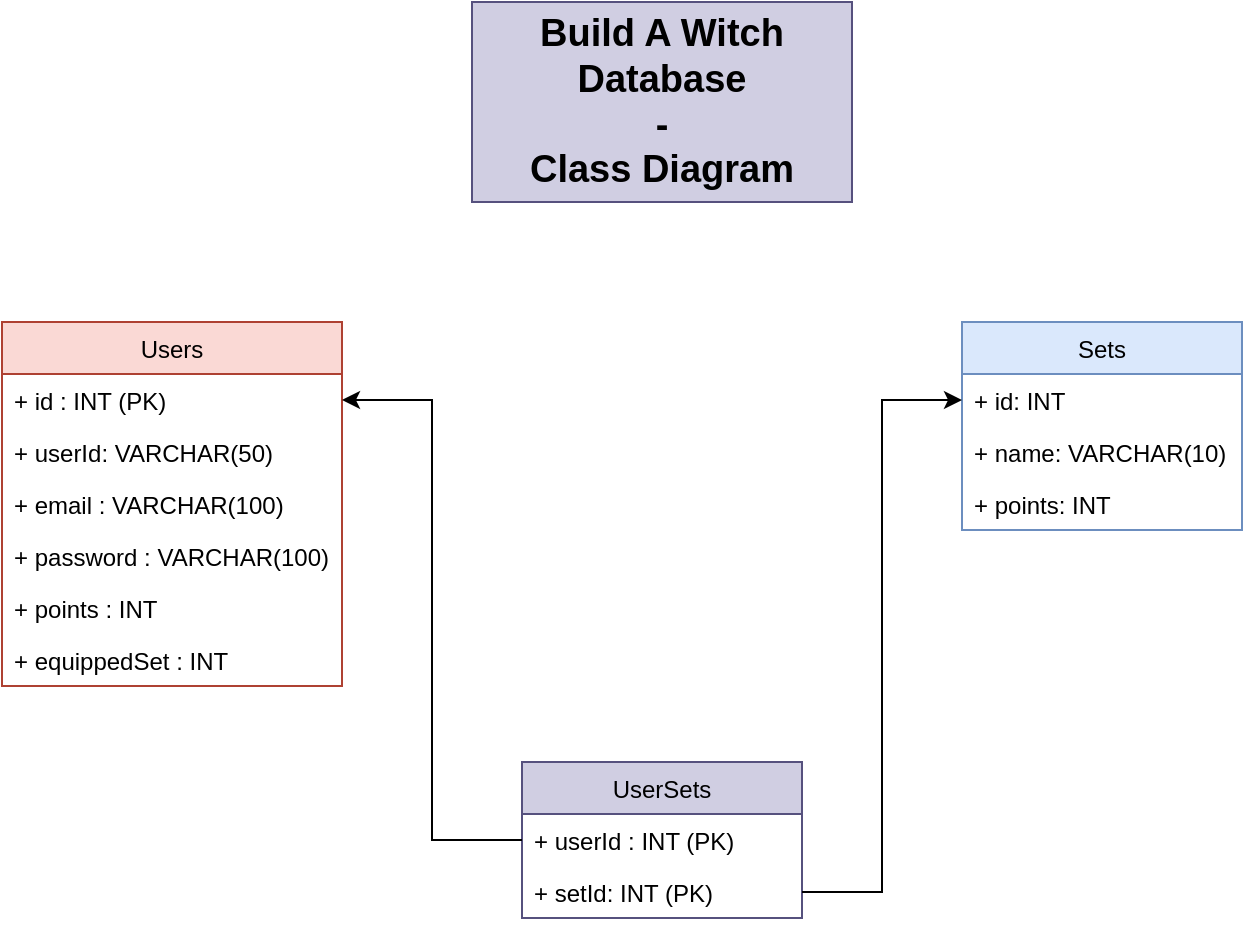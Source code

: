 <mxfile version="14.9.6" type="device"><diagram id="Ja8T1hI7XYtpUEff4BU5" name="Page-1"><mxGraphModel dx="1422" dy="762" grid="1" gridSize="10" guides="1" tooltips="1" connect="1" arrows="1" fold="1" page="1" pageScale="1" pageWidth="1100" pageHeight="850" math="0" shadow="0"><root><mxCell id="0"/><mxCell id="1" parent="0"/><mxCell id="JeAOUYTpmoCKP82P0Jc_-1" value="Users" style="swimlane;fontStyle=0;childLayout=stackLayout;horizontal=1;startSize=26;fillColor=#fad9d5;horizontalStack=0;resizeParent=1;resizeParentMax=0;resizeLast=0;collapsible=1;marginBottom=0;strokeColor=#ae4132;" vertex="1" parent="1"><mxGeometry x="190" y="220" width="170" height="182" as="geometry"/></mxCell><mxCell id="JeAOUYTpmoCKP82P0Jc_-2" value="+ id : INT (PK)" style="text;strokeColor=none;fillColor=none;align=left;verticalAlign=top;spacingLeft=4;spacingRight=4;overflow=hidden;rotatable=0;points=[[0,0.5],[1,0.5]];portConstraint=eastwest;" vertex="1" parent="JeAOUYTpmoCKP82P0Jc_-1"><mxGeometry y="26" width="170" height="26" as="geometry"/></mxCell><mxCell id="JeAOUYTpmoCKP82P0Jc_-3" value="+ userId: VARCHAR(50)" style="text;strokeColor=none;fillColor=none;align=left;verticalAlign=top;spacingLeft=4;spacingRight=4;overflow=hidden;rotatable=0;points=[[0,0.5],[1,0.5]];portConstraint=eastwest;" vertex="1" parent="JeAOUYTpmoCKP82P0Jc_-1"><mxGeometry y="52" width="170" height="26" as="geometry"/></mxCell><mxCell id="JeAOUYTpmoCKP82P0Jc_-4" value="+ email : VARCHAR(100)" style="text;strokeColor=none;fillColor=none;align=left;verticalAlign=top;spacingLeft=4;spacingRight=4;overflow=hidden;rotatable=0;points=[[0,0.5],[1,0.5]];portConstraint=eastwest;" vertex="1" parent="JeAOUYTpmoCKP82P0Jc_-1"><mxGeometry y="78" width="170" height="26" as="geometry"/></mxCell><mxCell id="JeAOUYTpmoCKP82P0Jc_-13" value="+ password : VARCHAR(100)" style="text;strokeColor=none;fillColor=none;align=left;verticalAlign=top;spacingLeft=4;spacingRight=4;overflow=hidden;rotatable=0;points=[[0,0.5],[1,0.5]];portConstraint=eastwest;" vertex="1" parent="JeAOUYTpmoCKP82P0Jc_-1"><mxGeometry y="104" width="170" height="26" as="geometry"/></mxCell><mxCell id="JeAOUYTpmoCKP82P0Jc_-14" value="+ points : INT" style="text;strokeColor=none;fillColor=none;align=left;verticalAlign=top;spacingLeft=4;spacingRight=4;overflow=hidden;rotatable=0;points=[[0,0.5],[1,0.5]];portConstraint=eastwest;" vertex="1" parent="JeAOUYTpmoCKP82P0Jc_-1"><mxGeometry y="130" width="170" height="26" as="geometry"/></mxCell><mxCell id="JeAOUYTpmoCKP82P0Jc_-15" value="+ equippedSet : INT" style="text;strokeColor=none;fillColor=none;align=left;verticalAlign=top;spacingLeft=4;spacingRight=4;overflow=hidden;rotatable=0;points=[[0,0.5],[1,0.5]];portConstraint=eastwest;" vertex="1" parent="JeAOUYTpmoCKP82P0Jc_-1"><mxGeometry y="156" width="170" height="26" as="geometry"/></mxCell><mxCell id="JeAOUYTpmoCKP82P0Jc_-5" value="Sets" style="swimlane;fontStyle=0;childLayout=stackLayout;horizontal=1;startSize=26;fillColor=#dae8fc;horizontalStack=0;resizeParent=1;resizeParentMax=0;resizeLast=0;collapsible=1;marginBottom=0;strokeColor=#6c8ebf;" vertex="1" parent="1"><mxGeometry x="670" y="220" width="140" height="104" as="geometry"/></mxCell><mxCell id="JeAOUYTpmoCKP82P0Jc_-6" value="+ id: INT" style="text;strokeColor=none;fillColor=none;align=left;verticalAlign=top;spacingLeft=4;spacingRight=4;overflow=hidden;rotatable=0;points=[[0,0.5],[1,0.5]];portConstraint=eastwest;" vertex="1" parent="JeAOUYTpmoCKP82P0Jc_-5"><mxGeometry y="26" width="140" height="26" as="geometry"/></mxCell><mxCell id="JeAOUYTpmoCKP82P0Jc_-7" value="+ name: VARCHAR(10)" style="text;strokeColor=none;fillColor=none;align=left;verticalAlign=top;spacingLeft=4;spacingRight=4;overflow=hidden;rotatable=0;points=[[0,0.5],[1,0.5]];portConstraint=eastwest;" vertex="1" parent="JeAOUYTpmoCKP82P0Jc_-5"><mxGeometry y="52" width="140" height="26" as="geometry"/></mxCell><mxCell id="JeAOUYTpmoCKP82P0Jc_-8" value="+ points: INT" style="text;strokeColor=none;fillColor=none;align=left;verticalAlign=top;spacingLeft=4;spacingRight=4;overflow=hidden;rotatable=0;points=[[0,0.5],[1,0.5]];portConstraint=eastwest;" vertex="1" parent="JeAOUYTpmoCKP82P0Jc_-5"><mxGeometry y="78" width="140" height="26" as="geometry"/></mxCell><mxCell id="JeAOUYTpmoCKP82P0Jc_-9" value="UserSets" style="swimlane;fontStyle=0;childLayout=stackLayout;horizontal=1;startSize=26;fillColor=#d0cee2;horizontalStack=0;resizeParent=1;resizeParentMax=0;resizeLast=0;collapsible=1;marginBottom=0;strokeColor=#56517e;" vertex="1" parent="1"><mxGeometry x="450" y="440" width="140" height="78" as="geometry"/></mxCell><mxCell id="JeAOUYTpmoCKP82P0Jc_-10" value="+ userId : INT (PK)" style="text;align=left;verticalAlign=top;spacingLeft=4;spacingRight=4;overflow=hidden;rotatable=0;points=[[0,0.5],[1,0.5]];portConstraint=eastwest;" vertex="1" parent="JeAOUYTpmoCKP82P0Jc_-9"><mxGeometry y="26" width="140" height="26" as="geometry"/></mxCell><mxCell id="JeAOUYTpmoCKP82P0Jc_-11" value="+ setId: INT (PK)" style="text;align=left;verticalAlign=top;spacingLeft=4;spacingRight=4;overflow=hidden;rotatable=0;points=[[0,0.5],[1,0.5]];portConstraint=eastwest;" vertex="1" parent="JeAOUYTpmoCKP82P0Jc_-9"><mxGeometry y="52" width="140" height="26" as="geometry"/></mxCell><mxCell id="JeAOUYTpmoCKP82P0Jc_-21" style="edgeStyle=orthogonalEdgeStyle;rounded=0;orthogonalLoop=1;jettySize=auto;html=1;entryX=0;entryY=0.5;entryDx=0;entryDy=0;" edge="1" parent="1" source="JeAOUYTpmoCKP82P0Jc_-11" target="JeAOUYTpmoCKP82P0Jc_-6"><mxGeometry relative="1" as="geometry"/></mxCell><mxCell id="JeAOUYTpmoCKP82P0Jc_-22" style="edgeStyle=orthogonalEdgeStyle;rounded=0;orthogonalLoop=1;jettySize=auto;html=1;" edge="1" parent="1" source="JeAOUYTpmoCKP82P0Jc_-10" target="JeAOUYTpmoCKP82P0Jc_-2"><mxGeometry relative="1" as="geometry"/></mxCell><mxCell id="JeAOUYTpmoCKP82P0Jc_-23" value="&lt;font style=&quot;font-size: 19px&quot;&gt;&lt;b&gt;Build A Witch Database&lt;br&gt;-&lt;br&gt;Class Diagram&lt;/b&gt;&lt;/font&gt;" style="text;html=1;strokeColor=#56517e;fillColor=#d0cee2;align=center;verticalAlign=middle;whiteSpace=wrap;rounded=0;" vertex="1" parent="1"><mxGeometry x="425" y="60" width="190" height="100" as="geometry"/></mxCell></root></mxGraphModel></diagram></mxfile>